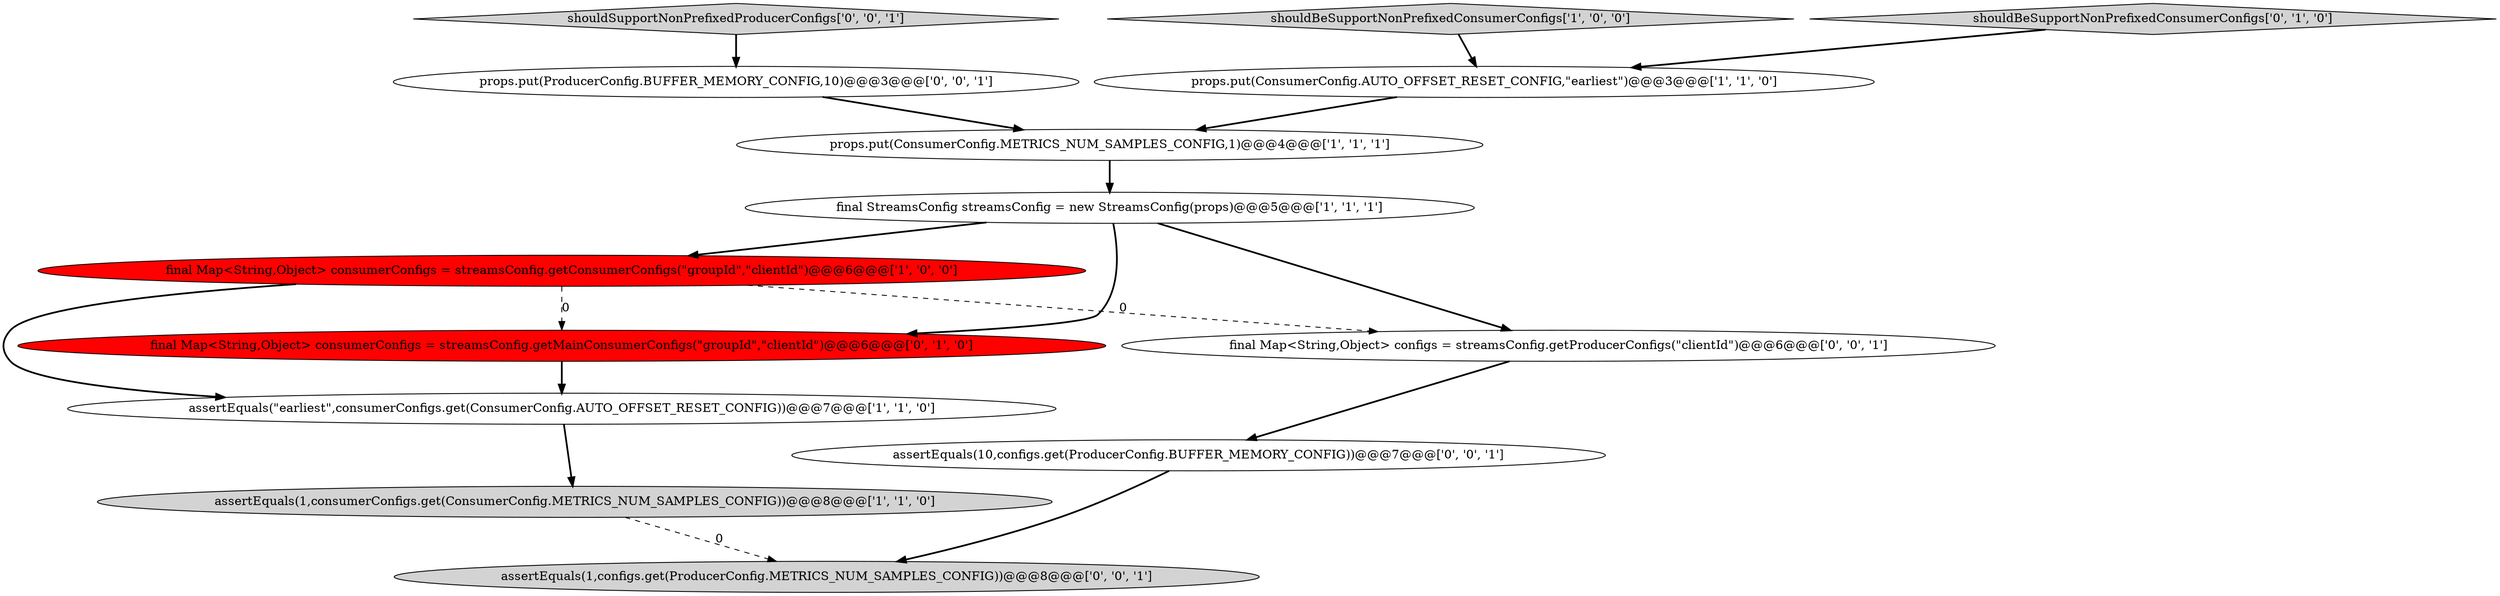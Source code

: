 digraph {
5 [style = filled, label = "final Map<String,Object> consumerConfigs = streamsConfig.getConsumerConfigs(\"groupId\",\"clientId\")@@@6@@@['1', '0', '0']", fillcolor = red, shape = ellipse image = "AAA1AAABBB1BBB"];
7 [style = filled, label = "shouldBeSupportNonPrefixedConsumerConfigs['0', '1', '0']", fillcolor = lightgray, shape = diamond image = "AAA0AAABBB2BBB"];
2 [style = filled, label = "shouldBeSupportNonPrefixedConsumerConfigs['1', '0', '0']", fillcolor = lightgray, shape = diamond image = "AAA0AAABBB1BBB"];
8 [style = filled, label = "final Map<String,Object> consumerConfigs = streamsConfig.getMainConsumerConfigs(\"groupId\",\"clientId\")@@@6@@@['0', '1', '0']", fillcolor = red, shape = ellipse image = "AAA1AAABBB2BBB"];
11 [style = filled, label = "props.put(ProducerConfig.BUFFER_MEMORY_CONFIG,10)@@@3@@@['0', '0', '1']", fillcolor = white, shape = ellipse image = "AAA0AAABBB3BBB"];
1 [style = filled, label = "assertEquals(1,consumerConfigs.get(ConsumerConfig.METRICS_NUM_SAMPLES_CONFIG))@@@8@@@['1', '1', '0']", fillcolor = lightgray, shape = ellipse image = "AAA0AAABBB1BBB"];
10 [style = filled, label = "shouldSupportNonPrefixedProducerConfigs['0', '0', '1']", fillcolor = lightgray, shape = diamond image = "AAA0AAABBB3BBB"];
3 [style = filled, label = "assertEquals(\"earliest\",consumerConfigs.get(ConsumerConfig.AUTO_OFFSET_RESET_CONFIG))@@@7@@@['1', '1', '0']", fillcolor = white, shape = ellipse image = "AAA0AAABBB1BBB"];
6 [style = filled, label = "props.put(ConsumerConfig.METRICS_NUM_SAMPLES_CONFIG,1)@@@4@@@['1', '1', '1']", fillcolor = white, shape = ellipse image = "AAA0AAABBB1BBB"];
4 [style = filled, label = "props.put(ConsumerConfig.AUTO_OFFSET_RESET_CONFIG,\"earliest\")@@@3@@@['1', '1', '0']", fillcolor = white, shape = ellipse image = "AAA0AAABBB1BBB"];
0 [style = filled, label = "final StreamsConfig streamsConfig = new StreamsConfig(props)@@@5@@@['1', '1', '1']", fillcolor = white, shape = ellipse image = "AAA0AAABBB1BBB"];
9 [style = filled, label = "final Map<String,Object> configs = streamsConfig.getProducerConfigs(\"clientId\")@@@6@@@['0', '0', '1']", fillcolor = white, shape = ellipse image = "AAA0AAABBB3BBB"];
12 [style = filled, label = "assertEquals(1,configs.get(ProducerConfig.METRICS_NUM_SAMPLES_CONFIG))@@@8@@@['0', '0', '1']", fillcolor = lightgray, shape = ellipse image = "AAA0AAABBB3BBB"];
13 [style = filled, label = "assertEquals(10,configs.get(ProducerConfig.BUFFER_MEMORY_CONFIG))@@@7@@@['0', '0', '1']", fillcolor = white, shape = ellipse image = "AAA0AAABBB3BBB"];
5->3 [style = bold, label=""];
9->13 [style = bold, label=""];
5->8 [style = dashed, label="0"];
1->12 [style = dashed, label="0"];
5->9 [style = dashed, label="0"];
0->9 [style = bold, label=""];
6->0 [style = bold, label=""];
13->12 [style = bold, label=""];
7->4 [style = bold, label=""];
3->1 [style = bold, label=""];
4->6 [style = bold, label=""];
2->4 [style = bold, label=""];
11->6 [style = bold, label=""];
0->5 [style = bold, label=""];
8->3 [style = bold, label=""];
10->11 [style = bold, label=""];
0->8 [style = bold, label=""];
}
